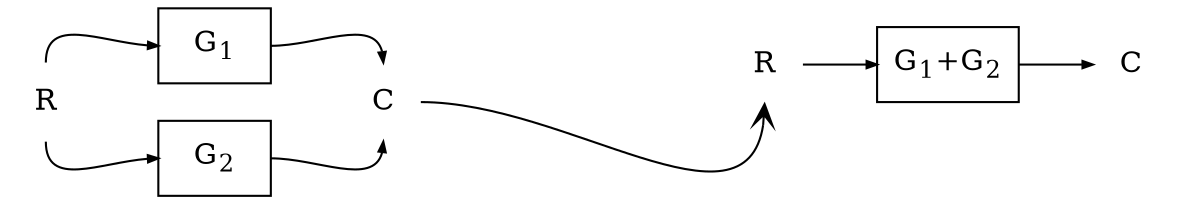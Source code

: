 digraph {

	rankdir=LR;
	a [shape=circle,color = white, label="R"];
	c [shape=circle,color = white, label="C"];
	b [shape=box , label=<G<sub>1</sub>>]
	d [shape=box , label=<G<sub>2</sub>>]

	{ rank = same; b; d }

	x [shape=circle,color = white, label="R"];
	z [shape=circle,color = white, label="C"];
	y [shape=box , label=<G<sub>1</sub>+G<sub>2</sub>>]
	
	a -> b [arrowsize = 0.5, tailport = n, headport = w]
	a -> d [arrowsize = 0.5, tailport = s, headport = w]
	b -> c [arrowsize = 0.5, tailport = e, headport = n]
	d -> c [arrowsize = 0.5, tailport = e, headport = s]

	c -> x [arrowhead = vee, tailport = e, headport = s, minlen = 4]

	x -> y [arrowsize = 0.5]
	y -> z [arrowsize = 0.5]

}
